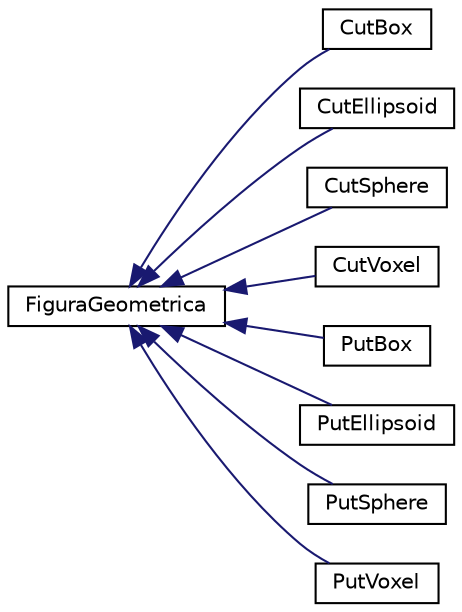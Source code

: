 digraph "Graphical Class Hierarchy"
{
  edge [fontname="Helvetica",fontsize="10",labelfontname="Helvetica",labelfontsize="10"];
  node [fontname="Helvetica",fontsize="10",shape=record];
  rankdir="LR";
  Node0 [label="FiguraGeometrica",height=0.2,width=0.4,color="black", fillcolor="white", style="filled",URL="$class_figura_geometrica.html",tooltip="The FiguraGeometrica class is the superclass that will reference all classes that works with shapes..."];
  Node0 -> Node1 [dir="back",color="midnightblue",fontsize="10",style="solid",fontname="Helvetica"];
  Node1 [label="CutBox",height=0.2,width=0.4,color="black", fillcolor="white", style="filled",URL="$class_cut_box.html",tooltip="The CutBox class defines a box that will be cut in the Sculptor&#39;s 3D matrix. "];
  Node0 -> Node2 [dir="back",color="midnightblue",fontsize="10",style="solid",fontname="Helvetica"];
  Node2 [label="CutEllipsoid",height=0.2,width=0.4,color="black", fillcolor="white", style="filled",URL="$class_cut_ellipsoid.html",tooltip="The CutEllipsoid class defines a Ellipsoid that will be cut in the Sculptor&#39;s 3D matrix. "];
  Node0 -> Node3 [dir="back",color="midnightblue",fontsize="10",style="solid",fontname="Helvetica"];
  Node3 [label="CutSphere",height=0.2,width=0.4,color="black", fillcolor="white", style="filled",URL="$class_cut_sphere.html",tooltip="The CutSphere class defines a Sphere that will be cut from the Sculptor&#39;s 3D matrix. "];
  Node0 -> Node4 [dir="back",color="midnightblue",fontsize="10",style="solid",fontname="Helvetica"];
  Node4 [label="CutVoxel",height=0.2,width=0.4,color="black", fillcolor="white", style="filled",URL="$class_cut_voxel.html",tooltip="The CutVoxel class defines a voxel that will be cut from the Sculptor&#39;s 3D Matrix. "];
  Node0 -> Node5 [dir="back",color="midnightblue",fontsize="10",style="solid",fontname="Helvetica"];
  Node5 [label="PutBox",height=0.2,width=0.4,color="black", fillcolor="white", style="filled",URL="$class_put_box.html",tooltip="The PutBox class creates a box with certain color and transparency in the Sculptor&#39;s 3D matrix..."];
  Node0 -> Node6 [dir="back",color="midnightblue",fontsize="10",style="solid",fontname="Helvetica"];
  Node6 [label="PutEllipsoid",height=0.2,width=0.4,color="black", fillcolor="white", style="filled",URL="$class_put_ellipsoid.html",tooltip="The PutEllipsoid class creates an Ellipsoid with certain color and transparency in the Sculptor&#39;s 3D ..."];
  Node0 -> Node7 [dir="back",color="midnightblue",fontsize="10",style="solid",fontname="Helvetica"];
  Node7 [label="PutSphere",height=0.2,width=0.4,color="black", fillcolor="white", style="filled",URL="$class_put_sphere.html",tooltip="The PutSphere class creates a Sphere with certain color and transparency in the Sculptor&#39;s 3D matrix..."];
  Node0 -> Node8 [dir="back",color="midnightblue",fontsize="10",style="solid",fontname="Helvetica"];
  Node8 [label="PutVoxel",height=0.2,width=0.4,color="black", fillcolor="white", style="filled",URL="$class_put_voxel.html",tooltip="The PutVoxel class creates a voxel with ceratin color and transparency in the Sculptor&#39;s 3D matrix..."];
}
